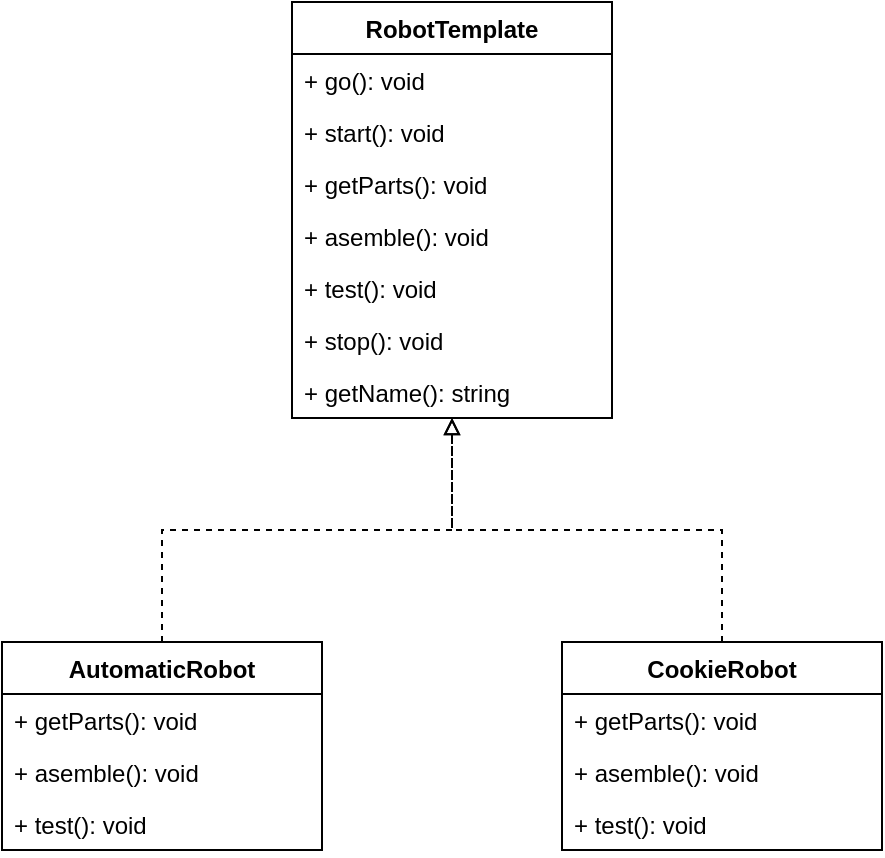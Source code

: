 <mxfile version="14.9.6" type="device"><diagram id="3IQioYu1ppuGbmdljjWN" name="Page-1"><mxGraphModel dx="1329" dy="822" grid="1" gridSize="10" guides="1" tooltips="1" connect="1" arrows="1" fold="1" page="1" pageScale="1" pageWidth="850" pageHeight="1100" math="0" shadow="0"><root><mxCell id="0"/><mxCell id="1" parent="0"/><mxCell id="4-ouhX-yv0Su4w3tiuIo-1" value="RobotTemplate" style="swimlane;fontStyle=1;align=center;verticalAlign=top;childLayout=stackLayout;horizontal=1;startSize=26;horizontalStack=0;resizeParent=1;resizeParentMax=0;resizeLast=0;collapsible=1;marginBottom=0;" vertex="1" parent="1"><mxGeometry x="345" y="80" width="160" height="208" as="geometry"/></mxCell><mxCell id="4-ouhX-yv0Su4w3tiuIo-4" value="+ go(): void" style="text;strokeColor=none;fillColor=none;align=left;verticalAlign=top;spacingLeft=4;spacingRight=4;overflow=hidden;rotatable=0;points=[[0,0.5],[1,0.5]];portConstraint=eastwest;" vertex="1" parent="4-ouhX-yv0Su4w3tiuIo-1"><mxGeometry y="26" width="160" height="26" as="geometry"/></mxCell><mxCell id="4-ouhX-yv0Su4w3tiuIo-6" value="+ start(): void" style="text;strokeColor=none;fillColor=none;align=left;verticalAlign=top;spacingLeft=4;spacingRight=4;overflow=hidden;rotatable=0;points=[[0,0.5],[1,0.5]];portConstraint=eastwest;" vertex="1" parent="4-ouhX-yv0Su4w3tiuIo-1"><mxGeometry y="52" width="160" height="26" as="geometry"/></mxCell><mxCell id="4-ouhX-yv0Su4w3tiuIo-7" value="+ getParts(): void" style="text;strokeColor=none;fillColor=none;align=left;verticalAlign=top;spacingLeft=4;spacingRight=4;overflow=hidden;rotatable=0;points=[[0,0.5],[1,0.5]];portConstraint=eastwest;" vertex="1" parent="4-ouhX-yv0Su4w3tiuIo-1"><mxGeometry y="78" width="160" height="26" as="geometry"/></mxCell><mxCell id="4-ouhX-yv0Su4w3tiuIo-5" value="+ asemble(): void" style="text;strokeColor=none;fillColor=none;align=left;verticalAlign=top;spacingLeft=4;spacingRight=4;overflow=hidden;rotatable=0;points=[[0,0.5],[1,0.5]];portConstraint=eastwest;" vertex="1" parent="4-ouhX-yv0Su4w3tiuIo-1"><mxGeometry y="104" width="160" height="26" as="geometry"/></mxCell><mxCell id="4-ouhX-yv0Su4w3tiuIo-8" value="+ test(): void" style="text;strokeColor=none;fillColor=none;align=left;verticalAlign=top;spacingLeft=4;spacingRight=4;overflow=hidden;rotatable=0;points=[[0,0.5],[1,0.5]];portConstraint=eastwest;" vertex="1" parent="4-ouhX-yv0Su4w3tiuIo-1"><mxGeometry y="130" width="160" height="26" as="geometry"/></mxCell><mxCell id="4-ouhX-yv0Su4w3tiuIo-9" value="+ stop(): void" style="text;strokeColor=none;fillColor=none;align=left;verticalAlign=top;spacingLeft=4;spacingRight=4;overflow=hidden;rotatable=0;points=[[0,0.5],[1,0.5]];portConstraint=eastwest;" vertex="1" parent="4-ouhX-yv0Su4w3tiuIo-1"><mxGeometry y="156" width="160" height="26" as="geometry"/></mxCell><mxCell id="4-ouhX-yv0Su4w3tiuIo-24" value="+ getName(): string" style="text;strokeColor=none;fillColor=none;align=left;verticalAlign=top;spacingLeft=4;spacingRight=4;overflow=hidden;rotatable=0;points=[[0,0.5],[1,0.5]];portConstraint=eastwest;" vertex="1" parent="4-ouhX-yv0Su4w3tiuIo-1"><mxGeometry y="182" width="160" height="26" as="geometry"/></mxCell><mxCell id="4-ouhX-yv0Su4w3tiuIo-22" style="edgeStyle=orthogonalEdgeStyle;rounded=0;orthogonalLoop=1;jettySize=auto;html=1;endArrow=block;endFill=0;dashed=1;" edge="1" parent="1" source="4-ouhX-yv0Su4w3tiuIo-10" target="4-ouhX-yv0Su4w3tiuIo-1"><mxGeometry relative="1" as="geometry"/></mxCell><mxCell id="4-ouhX-yv0Su4w3tiuIo-10" value="AutomaticRobot" style="swimlane;fontStyle=1;align=center;verticalAlign=top;childLayout=stackLayout;horizontal=1;startSize=26;horizontalStack=0;resizeParent=1;resizeParentMax=0;resizeLast=0;collapsible=1;marginBottom=0;" vertex="1" parent="1"><mxGeometry x="200" y="400" width="160" height="104" as="geometry"/></mxCell><mxCell id="4-ouhX-yv0Su4w3tiuIo-13" value="+ getParts(): void" style="text;strokeColor=none;fillColor=none;align=left;verticalAlign=top;spacingLeft=4;spacingRight=4;overflow=hidden;rotatable=0;points=[[0,0.5],[1,0.5]];portConstraint=eastwest;" vertex="1" parent="4-ouhX-yv0Su4w3tiuIo-10"><mxGeometry y="26" width="160" height="26" as="geometry"/></mxCell><mxCell id="4-ouhX-yv0Su4w3tiuIo-14" value="+ asemble(): void" style="text;strokeColor=none;fillColor=none;align=left;verticalAlign=top;spacingLeft=4;spacingRight=4;overflow=hidden;rotatable=0;points=[[0,0.5],[1,0.5]];portConstraint=eastwest;" vertex="1" parent="4-ouhX-yv0Su4w3tiuIo-10"><mxGeometry y="52" width="160" height="26" as="geometry"/></mxCell><mxCell id="4-ouhX-yv0Su4w3tiuIo-17" value="+ test(): void" style="text;strokeColor=none;fillColor=none;align=left;verticalAlign=top;spacingLeft=4;spacingRight=4;overflow=hidden;rotatable=0;points=[[0,0.5],[1,0.5]];portConstraint=eastwest;" vertex="1" parent="4-ouhX-yv0Su4w3tiuIo-10"><mxGeometry y="78" width="160" height="26" as="geometry"/></mxCell><mxCell id="4-ouhX-yv0Su4w3tiuIo-23" style="edgeStyle=orthogonalEdgeStyle;rounded=0;orthogonalLoop=1;jettySize=auto;html=1;dashed=1;endArrow=block;endFill=0;" edge="1" parent="1" source="4-ouhX-yv0Su4w3tiuIo-18" target="4-ouhX-yv0Su4w3tiuIo-1"><mxGeometry relative="1" as="geometry"/></mxCell><mxCell id="4-ouhX-yv0Su4w3tiuIo-18" value="CookieRobot" style="swimlane;fontStyle=1;align=center;verticalAlign=top;childLayout=stackLayout;horizontal=1;startSize=26;horizontalStack=0;resizeParent=1;resizeParentMax=0;resizeLast=0;collapsible=1;marginBottom=0;" vertex="1" parent="1"><mxGeometry x="480" y="400" width="160" height="104" as="geometry"/></mxCell><mxCell id="4-ouhX-yv0Su4w3tiuIo-19" value="+ getParts(): void" style="text;strokeColor=none;fillColor=none;align=left;verticalAlign=top;spacingLeft=4;spacingRight=4;overflow=hidden;rotatable=0;points=[[0,0.5],[1,0.5]];portConstraint=eastwest;" vertex="1" parent="4-ouhX-yv0Su4w3tiuIo-18"><mxGeometry y="26" width="160" height="26" as="geometry"/></mxCell><mxCell id="4-ouhX-yv0Su4w3tiuIo-20" value="+ asemble(): void" style="text;strokeColor=none;fillColor=none;align=left;verticalAlign=top;spacingLeft=4;spacingRight=4;overflow=hidden;rotatable=0;points=[[0,0.5],[1,0.5]];portConstraint=eastwest;" vertex="1" parent="4-ouhX-yv0Su4w3tiuIo-18"><mxGeometry y="52" width="160" height="26" as="geometry"/></mxCell><mxCell id="4-ouhX-yv0Su4w3tiuIo-21" value="+ test(): void" style="text;strokeColor=none;fillColor=none;align=left;verticalAlign=top;spacingLeft=4;spacingRight=4;overflow=hidden;rotatable=0;points=[[0,0.5],[1,0.5]];portConstraint=eastwest;" vertex="1" parent="4-ouhX-yv0Su4w3tiuIo-18"><mxGeometry y="78" width="160" height="26" as="geometry"/></mxCell></root></mxGraphModel></diagram></mxfile>